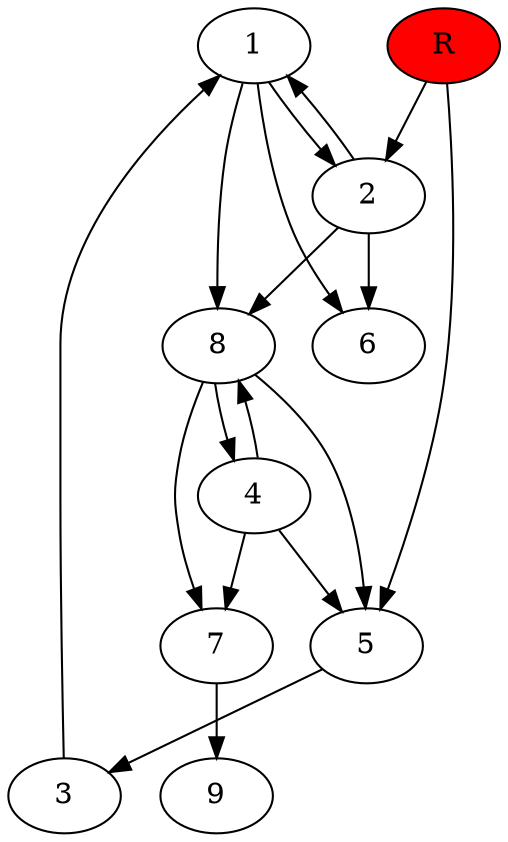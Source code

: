 digraph prb72425 {
	1
	2
	3
	4
	5
	6
	7
	8
	R [fillcolor="#ff0000" style=filled]
	1 -> 2
	1 -> 6
	1 -> 8
	2 -> 1
	2 -> 6
	2 -> 8
	3 -> 1
	4 -> 5
	4 -> 7
	4 -> 8
	5 -> 3
	7 -> 9
	8 -> 4
	8 -> 5
	8 -> 7
	R -> 2
	R -> 5
}

